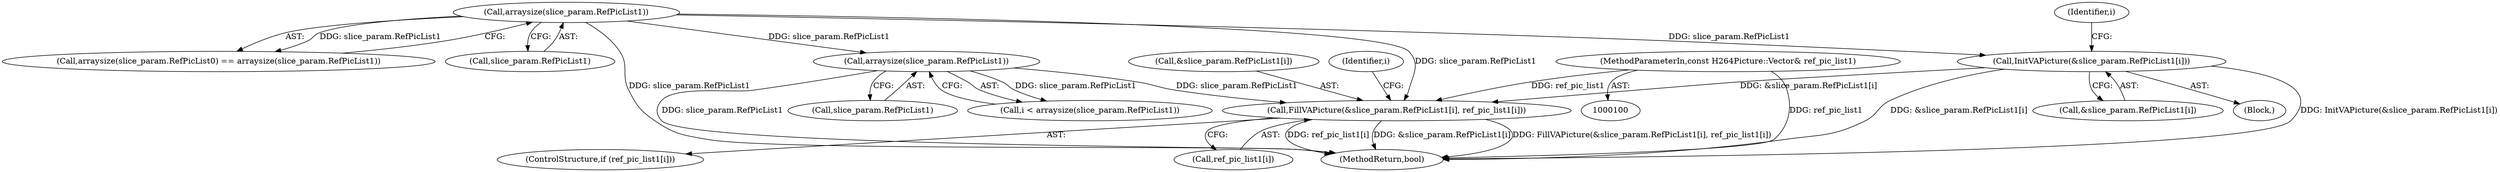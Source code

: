 digraph "0_Chrome_27c68f543e5eba779902447445dfb05ec3f5bf75_5@array" {
"1000460" [label="(Call,FillVAPicture(&slice_param.RefPicList1[i], ref_pic_list1[i]))"];
"1000449" [label="(Call,arraysize(slice_param.RefPicList1))"];
"1000373" [label="(Call,arraysize(slice_param.RefPicList1))"];
"1000399" [label="(Call,InitVAPicture(&slice_param.RefPicList1[i]))"];
"1000104" [label="(MethodParameterIn,const H264Picture::Vector& ref_pic_list1)"];
"1000460" [label="(Call,FillVAPicture(&slice_param.RefPicList1[i], ref_pic_list1[i]))"];
"1000450" [label="(Call,slice_param.RefPicList1)"];
"1000491" [label="(MethodReturn,bool)"];
"1000373" [label="(Call,arraysize(slice_param.RefPicList1))"];
"1000368" [label="(Call,arraysize(slice_param.RefPicList0) == arraysize(slice_param.RefPicList1))"];
"1000449" [label="(Call,arraysize(slice_param.RefPicList1))"];
"1000447" [label="(Call,i < arraysize(slice_param.RefPicList1))"];
"1000104" [label="(MethodParameterIn,const H264Picture::Vector& ref_pic_list1)"];
"1000399" [label="(Call,InitVAPicture(&slice_param.RefPicList1[i]))"];
"1000454" [label="(Identifier,i)"];
"1000461" [label="(Call,&slice_param.RefPicList1[i])"];
"1000391" [label="(Block,)"];
"1000390" [label="(Identifier,i)"];
"1000467" [label="(Call,ref_pic_list1[i])"];
"1000400" [label="(Call,&slice_param.RefPicList1[i])"];
"1000456" [label="(ControlStructure,if (ref_pic_list1[i]))"];
"1000374" [label="(Call,slice_param.RefPicList1)"];
"1000460" -> "1000456"  [label="AST: "];
"1000460" -> "1000467"  [label="CFG: "];
"1000461" -> "1000460"  [label="AST: "];
"1000467" -> "1000460"  [label="AST: "];
"1000454" -> "1000460"  [label="CFG: "];
"1000460" -> "1000491"  [label="DDG: &slice_param.RefPicList1[i]"];
"1000460" -> "1000491"  [label="DDG: FillVAPicture(&slice_param.RefPicList1[i], ref_pic_list1[i])"];
"1000460" -> "1000491"  [label="DDG: ref_pic_list1[i]"];
"1000449" -> "1000460"  [label="DDG: slice_param.RefPicList1"];
"1000399" -> "1000460"  [label="DDG: &slice_param.RefPicList1[i]"];
"1000373" -> "1000460"  [label="DDG: slice_param.RefPicList1"];
"1000104" -> "1000460"  [label="DDG: ref_pic_list1"];
"1000449" -> "1000447"  [label="AST: "];
"1000449" -> "1000450"  [label="CFG: "];
"1000450" -> "1000449"  [label="AST: "];
"1000447" -> "1000449"  [label="CFG: "];
"1000449" -> "1000491"  [label="DDG: slice_param.RefPicList1"];
"1000449" -> "1000447"  [label="DDG: slice_param.RefPicList1"];
"1000373" -> "1000449"  [label="DDG: slice_param.RefPicList1"];
"1000373" -> "1000368"  [label="AST: "];
"1000373" -> "1000374"  [label="CFG: "];
"1000374" -> "1000373"  [label="AST: "];
"1000368" -> "1000373"  [label="CFG: "];
"1000373" -> "1000491"  [label="DDG: slice_param.RefPicList1"];
"1000373" -> "1000368"  [label="DDG: slice_param.RefPicList1"];
"1000373" -> "1000399"  [label="DDG: slice_param.RefPicList1"];
"1000399" -> "1000391"  [label="AST: "];
"1000399" -> "1000400"  [label="CFG: "];
"1000400" -> "1000399"  [label="AST: "];
"1000390" -> "1000399"  [label="CFG: "];
"1000399" -> "1000491"  [label="DDG: &slice_param.RefPicList1[i]"];
"1000399" -> "1000491"  [label="DDG: InitVAPicture(&slice_param.RefPicList1[i])"];
"1000104" -> "1000100"  [label="AST: "];
"1000104" -> "1000491"  [label="DDG: ref_pic_list1"];
}
